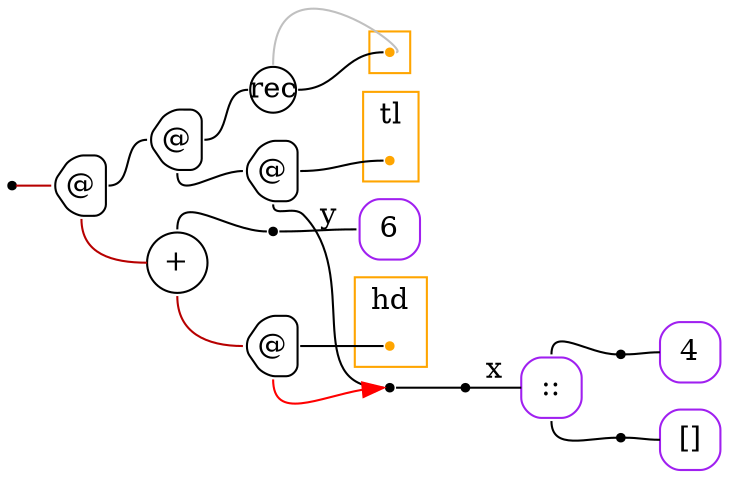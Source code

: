 digraph G {
  rankdir=LR;
  edge[arrowhead=none,arrowtail=none];
  node[fixedsize=true,shape=circle]
  size="9.201041666666667,5.219270833333334";
  labeldistance=0;
  nodesep=.175;
  ranksep=.175;

 nd1[shape=point];
   nd34[label="4",tooltip="nd34-ConstGraph",style=rounded,orientation=90,shape=square,width=.4,height=.4,color="purple"];
   nd39[label="[]",tooltip="nd39-ConstEmptyGraph",style=rounded,orientation=90,shape=square,width=.4,height=.4,color="purple"];
   nd182[label="::",tooltip="nd182-ConstListGraph",style=rounded,orientation=90,shape=square,width=.4,height=.4,color="purple"];
   nd386[label="6",tooltip="nd386-ConstGraph",style=rounded,orientation=90,shape=square,width=.4,height=.4,color="purple"];
 nd391[label="rec",tooltip="nd391-RecurGraph",style=rounded,width=.3,height=.3,color="#000000"];
   subgraph cluster_nd395 {
     graph[style=fill,color="orange"];
     ndcluster_nd395[tooltip="nd395",orientation=90,shape=point,color="orange"];
   };
 nd332[label="@",tooltip="nd332-AppGraph",style=rounded,orientation=90,shape=house,width=.4,height=.4,color="#000000"];
 nd333[label="@",tooltip="nd333-AppGraph",style=rounded,orientation=90,shape=house,width=.4,height=.4,color="#000000"];
 nd335[label="@",tooltip="nd335-AppGraph",style=rounded,orientation=90,shape=house,width=.4,height=.4,color="#000000"];
 subgraph cluster_nd338 {
   graph[style=fill,color="orange",label="tl"];
   ndcluster_nd338[tooltip="nd338",orientation=90,shape=point,color="orange"];
 };
 nd343[label="+",tooltip="nd343-BinOpGraph",style=rounded,width=.4,height=.4,color="#000000"];
 nd344[label="@",tooltip="nd344-AppGraph",style=rounded,orientation=90,shape=house,width=.4,height=.4,color="#000000"];
 subgraph cluster_nd347 {
   graph[style=fill,color="orange",label="hd"];
   ndcluster_nd347[tooltip="nd347",orientation=90,shape=point,color="orange"];
 };
 nd351[label=" ",tooltip="nd351-ContractGraph",style=rounded,orientation=90,shape=point];
 nd352[label=" ",tooltip="nd352-ContractGraph",style=rounded,orientation=90,shape=point];
 nd353[label=" ",tooltip="nd353-ContractGraph",style=rounded,orientation=90,shape=point];
 nd440[label=" ",tooltip="nd440-ContractGraph",style=rounded,orientation=90,shape=point];
 nd441[label=" ",tooltip="nd441-ContractGraph",style=rounded,orientation=90,shape=point];

  nd182->nd440[tailport=n,headport=w];
  nd182->nd441[tailport=s,headport=w];
  nd440->nd34[tailport=e,headport=w];
  nd441->nd39[tailport=e,headport=w];
  nd335->ndcluster_nd338[tailport=e,headport=w];
  nd333->nd391[tailport=e,headport=w,color=black,arrowhead=none,arrowtail=none];
  nd333->nd335[tailport=s,headport=w];
  nd344->ndcluster_nd347[tailport=e,headport=w];
  nd343->nd344[tailport=s,headport=w,color="#b70000",arrowhead=none,arrowtail=none];
  nd332->nd333[tailport=e,headport=w];
  nd332->nd343[tailport=s,headport=w,color="#b70000",arrowhead=none,arrowtail=none];
  nd344->nd351[tailport=s,headport=w,color=red,arrowhead=normal];
  nd335->nd351[tailport=s,headport=w];
  nd1->nd332[label="",tailport=e,headport=w,color="#b70000",arrowhead=none,arrowtail=none];
  nd343->nd352[tailport=n,headport=w];
  nd351->nd353[tailport=e,headport=w];
  nd352->nd386[label="y",tailport=e,headport=w];
  nd353->nd182[label="x",tailport=e,headport=w];
  nd391->ndcluster_nd395[dir=back,headport=e,tailport=n,color=grey,arrowhead=none,arrowtail=none];
  nd391->ndcluster_nd395[tailport=e,headport=w];
}